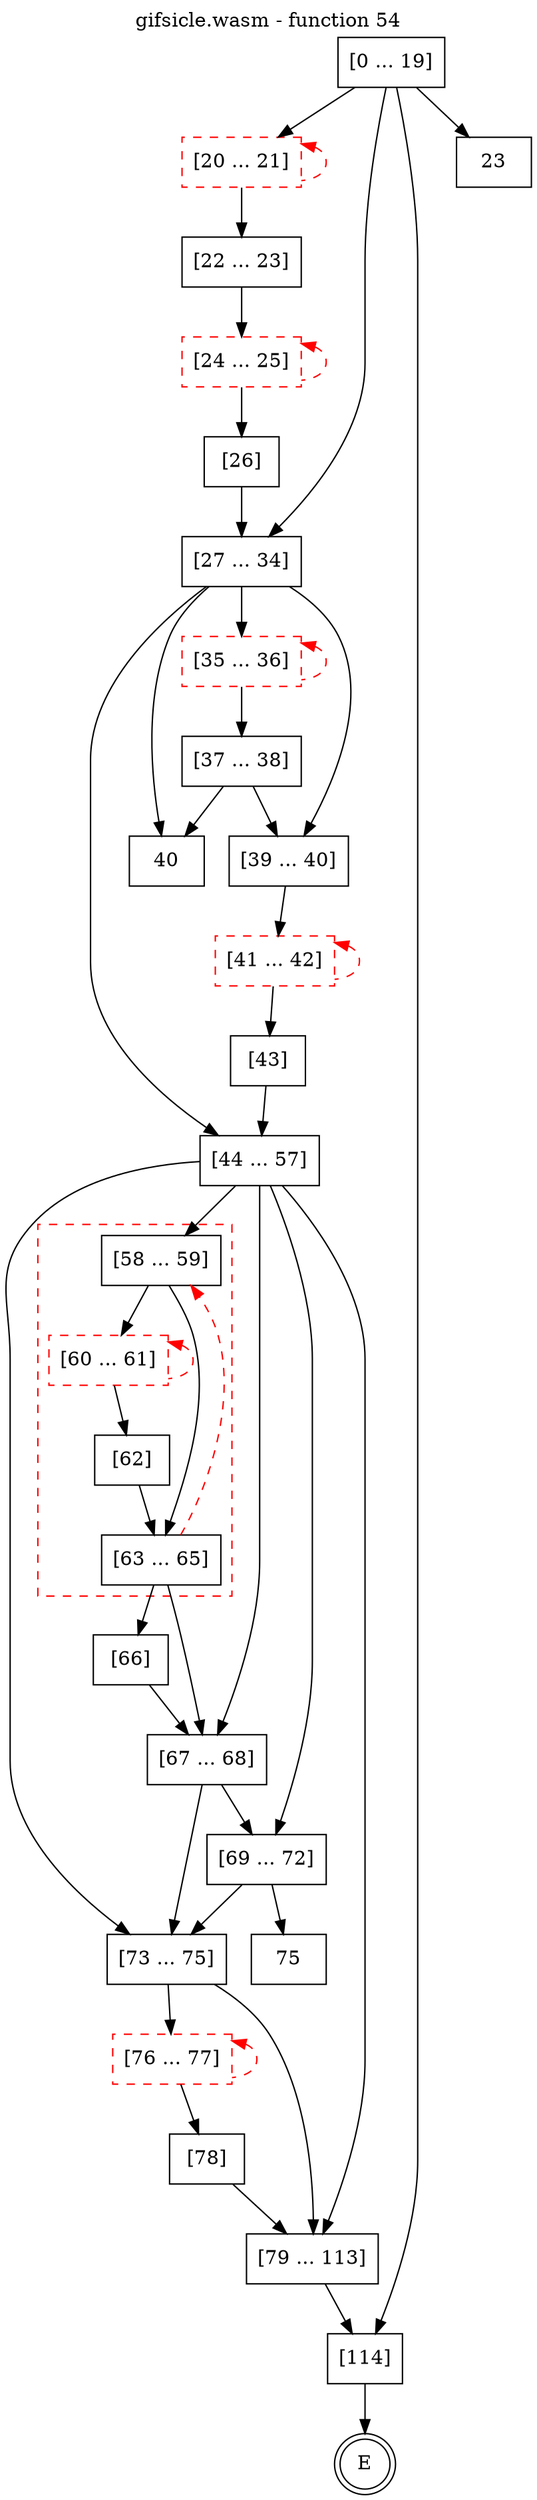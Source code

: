 digraph finite_state_machine {
    label = "gifsicle.wasm - function 54"
    labelloc =  t
    labelfontsize = 16
    labelfontcolor = black
    labelfontname = "Helvetica"
    node [shape = doublecircle]; E ;
    node [shape = box];
    node [shape=box, color=black, style=solid] 0[label="[0 ... 19]"]
    node [shape=box, color=red, style=dashed] 20[label="[20 ... 21]"]
    node [shape=box, color=black, style=solid] 22[label="[22 ... 23]"]
    node [shape=box, color=red, style=dashed] 24[label="[24 ... 25]"]
    node [shape=box, color=black, style=solid] 26[label="[26]"]
    node [shape=box, color=black, style=solid] 27[label="[27 ... 34]"]
    node [shape=box, color=red, style=dashed] 35[label="[35 ... 36]"]
    node [shape=box, color=black, style=solid] 37[label="[37 ... 38]"]
    node [shape=box, color=black, style=solid] 39[label="[39 ... 40]"]
    node [shape=box, color=red, style=dashed] 41[label="[41 ... 42]"]
    node [shape=box, color=black, style=solid] 43[label="[43]"]
    node [shape=box, color=black, style=solid] 44[label="[44 ... 57]"]
    subgraph cluster_58{
    label = "";
    style = dashed color = red;
    node [shape=box, color=black, style=solid] 58[label="[58 ... 59]"]
    node [shape=box, color=red, style=dashed] 60[label="[60 ... 61]"]
    node [shape=box, color=black, style=solid] 62[label="[62]"]
    node [shape=box, color=black, style=solid] 63[label="[63 ... 65]"]
    }
    node [shape=box, color=black, style=solid] 66[label="[66]"]
    node [shape=box, color=black, style=solid] 67[label="[67 ... 68]"]
    node [shape=box, color=black, style=solid] 69[label="[69 ... 72]"]
    node [shape=box, color=black, style=solid] 73[label="[73 ... 75]"]
    node [shape=box, color=red, style=dashed] 76[label="[76 ... 77]"]
    node [shape=box, color=black, style=solid] 78[label="[78]"]
    node [shape=box, color=black, style=solid] 79[label="[79 ... 113]"]
    node [shape=box, color=black, style=solid] 114[label="[114]"]
    0 -> 20;
    0 -> 23;
    0 -> 27;
    0 -> 114;
    20 -> 22;
    20 -> 20[style="dashed" color="red" dir=back];
    22 -> 24;
    24 -> 26;
    24 -> 24[style="dashed" color="red" dir=back];
    26 -> 27;
    27 -> 35;
    27 -> 39;
    27 -> 40;
    27 -> 44;
    35 -> 37;
    35 -> 35[style="dashed" color="red" dir=back];
    37 -> 39;
    37 -> 40;
    39 -> 41;
    41 -> 43;
    41 -> 41[style="dashed" color="red" dir=back];
    43 -> 44;
    44 -> 58;
    44 -> 67;
    44 -> 69;
    44 -> 73;
    44 -> 79;
    58 -> 60;
    58 -> 63;
    60 -> 62;
    60 -> 60[style="dashed" color="red" dir=back];
    62 -> 63;
    63 -> 58[style="dashed" color="red"];
    63 -> 66;
    63 -> 67;
    66 -> 67;
    67 -> 69;
    67 -> 73;
    69 -> 73;
    69 -> 75;
    73 -> 76;
    73 -> 79;
    76 -> 78;
    76 -> 76[style="dashed" color="red" dir=back];
    78 -> 79;
    79 -> 114;
    114 -> E;
}
